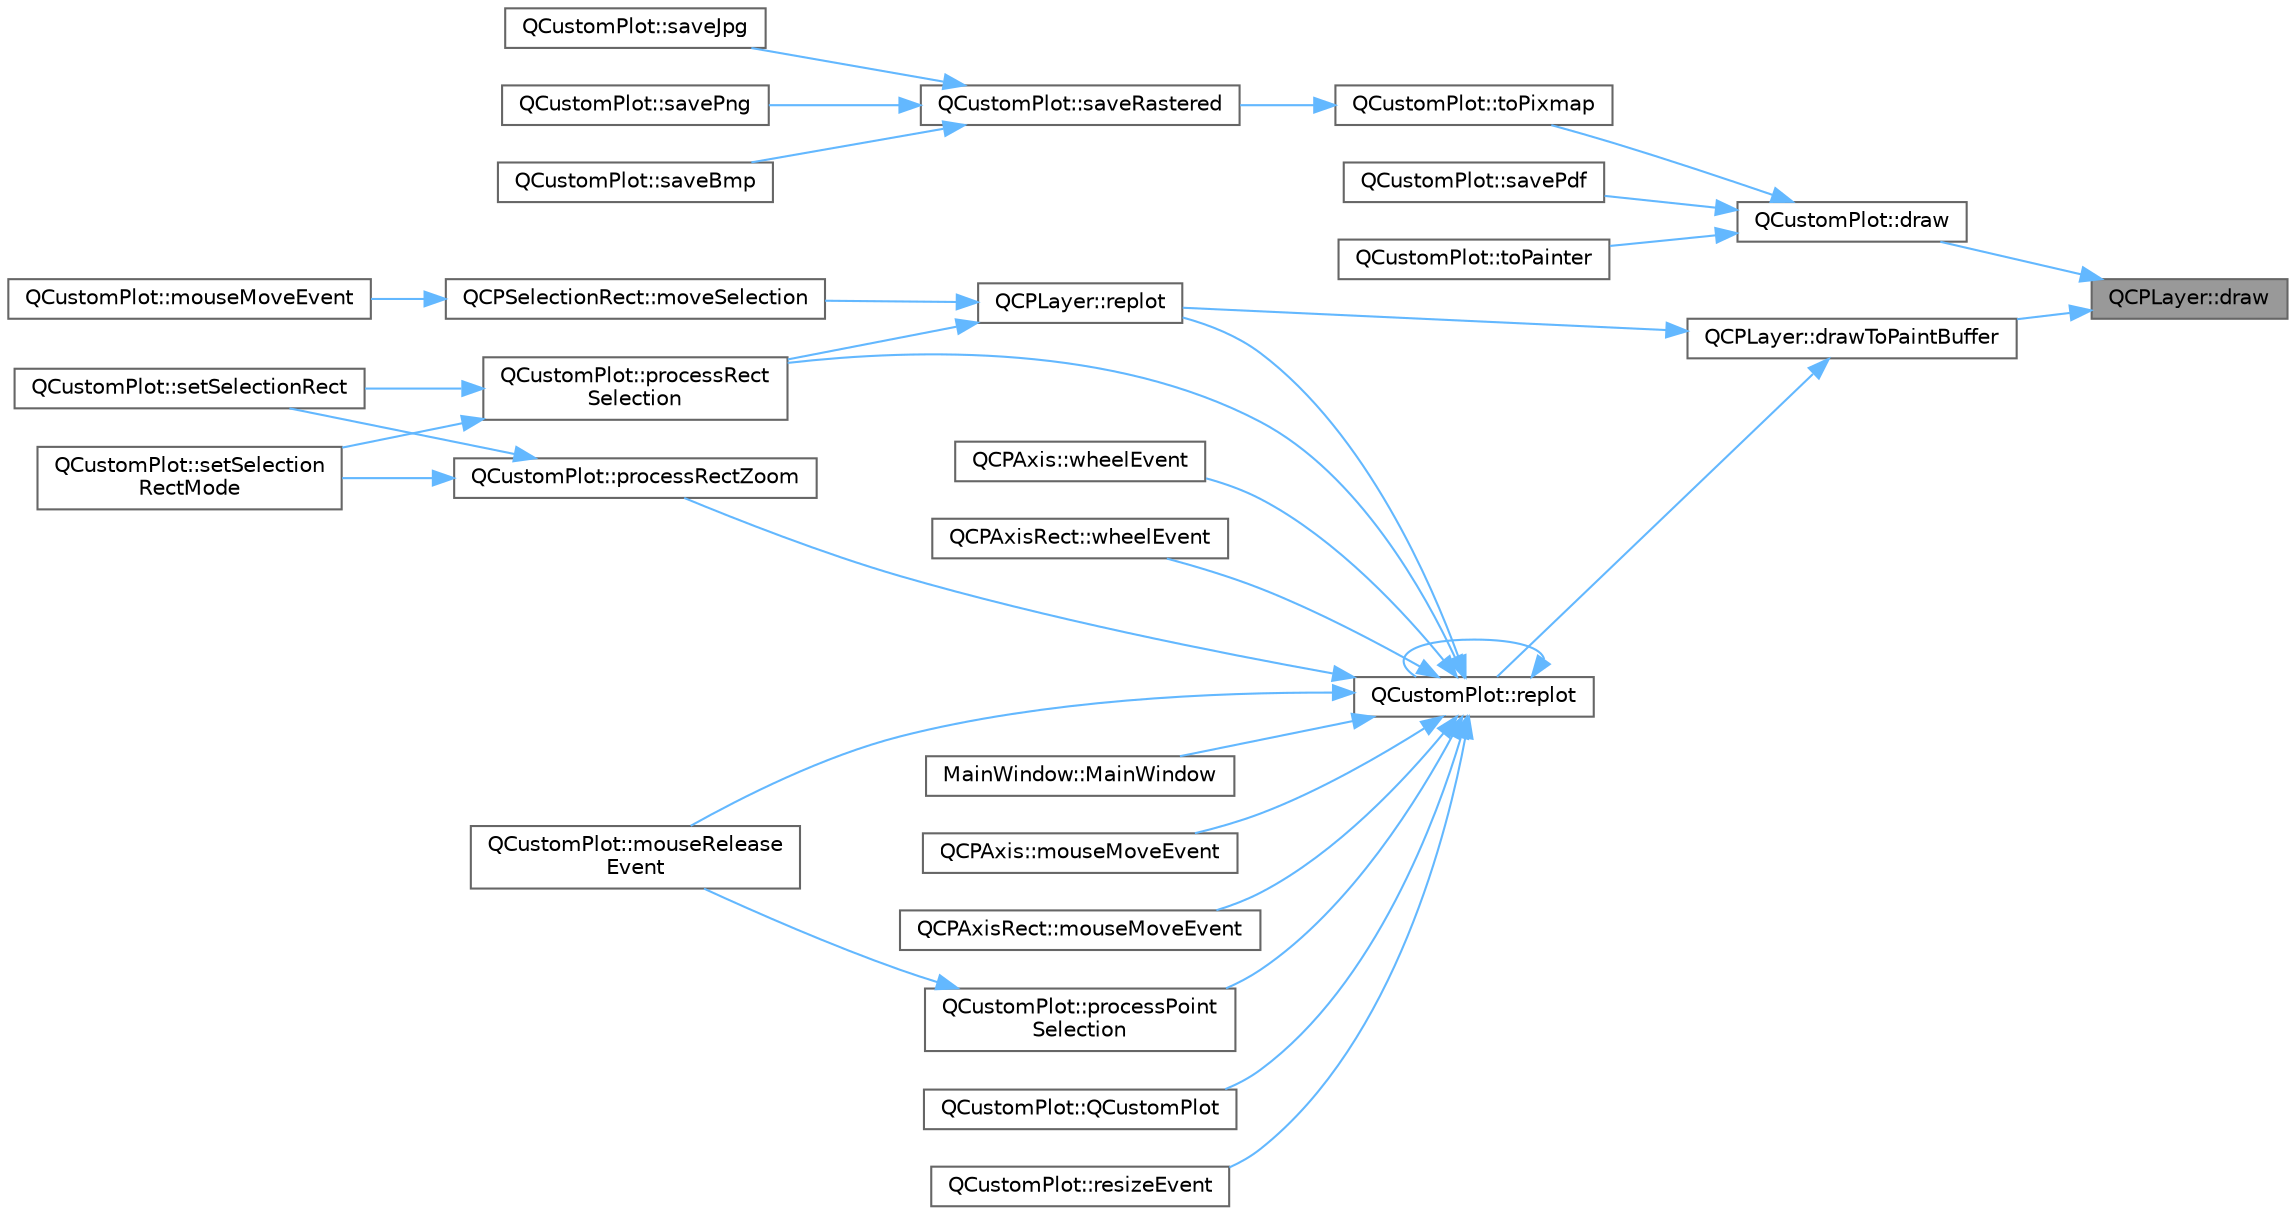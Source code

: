 digraph "QCPLayer::draw"
{
 // LATEX_PDF_SIZE
  bgcolor="transparent";
  edge [fontname=Helvetica,fontsize=10,labelfontname=Helvetica,labelfontsize=10];
  node [fontname=Helvetica,fontsize=10,shape=box,height=0.2,width=0.4];
  rankdir="RL";
  Node1 [label="QCPLayer::draw",height=0.2,width=0.4,color="gray40", fillcolor="grey60", style="filled", fontcolor="black",tooltip=" "];
  Node1 -> Node2 [dir="back",color="steelblue1",style="solid"];
  Node2 [label="QCustomPlot::draw",height=0.2,width=0.4,color="grey40", fillcolor="white", style="filled",URL="$class_q_custom_plot.html#ad7a7d878bf050f101a43008e7d8fdb52",tooltip=" "];
  Node2 -> Node3 [dir="back",color="steelblue1",style="solid"];
  Node3 [label="QCustomPlot::savePdf",height=0.2,width=0.4,color="grey40", fillcolor="white", style="filled",URL="$class_q_custom_plot.html#ad5acd34f6b39c3516887d7e54fec2412",tooltip=" "];
  Node2 -> Node4 [dir="back",color="steelblue1",style="solid"];
  Node4 [label="QCustomPlot::toPainter",height=0.2,width=0.4,color="grey40", fillcolor="white", style="filled",URL="$class_q_custom_plot.html#a1be68d5c0f1e086d6374d1340a193fb9",tooltip=" "];
  Node2 -> Node5 [dir="back",color="steelblue1",style="solid"];
  Node5 [label="QCustomPlot::toPixmap",height=0.2,width=0.4,color="grey40", fillcolor="white", style="filled",URL="$class_q_custom_plot.html#aabb974d71ce96c137dc04eb6eab844fe",tooltip=" "];
  Node5 -> Node6 [dir="back",color="steelblue1",style="solid"];
  Node6 [label="QCustomPlot::saveRastered",height=0.2,width=0.4,color="grey40", fillcolor="white", style="filled",URL="$class_q_custom_plot.html#ad7723ce2edfa270632ef42b03a444352",tooltip=" "];
  Node6 -> Node7 [dir="back",color="steelblue1",style="solid"];
  Node7 [label="QCustomPlot::saveBmp",height=0.2,width=0.4,color="grey40", fillcolor="white", style="filled",URL="$class_q_custom_plot.html#ae3a86ed0795670e50afa21759d4fa13d",tooltip=" "];
  Node6 -> Node8 [dir="back",color="steelblue1",style="solid"];
  Node8 [label="QCustomPlot::saveJpg",height=0.2,width=0.4,color="grey40", fillcolor="white", style="filled",URL="$class_q_custom_plot.html#a76f0d278e630a711fa6f48048cfd83e4",tooltip=" "];
  Node6 -> Node9 [dir="back",color="steelblue1",style="solid"];
  Node9 [label="QCustomPlot::savePng",height=0.2,width=0.4,color="grey40", fillcolor="white", style="filled",URL="$class_q_custom_plot.html#ac92cc9256d12f354b40a4be4600b5fb9",tooltip=" "];
  Node1 -> Node10 [dir="back",color="steelblue1",style="solid"];
  Node10 [label="QCPLayer::drawToPaintBuffer",height=0.2,width=0.4,color="grey40", fillcolor="white", style="filled",URL="$class_q_c_p_layer.html#a4a8e0a86f31462299e7fc8e8158dd2c6",tooltip=" "];
  Node10 -> Node11 [dir="back",color="steelblue1",style="solid"];
  Node11 [label="QCPLayer::replot",height=0.2,width=0.4,color="grey40", fillcolor="white", style="filled",URL="$class_q_c_p_layer.html#adefd53b6db02f470151c416f42e37180",tooltip=" "];
  Node11 -> Node12 [dir="back",color="steelblue1",style="solid"];
  Node12 [label="QCPSelectionRect::moveSelection",height=0.2,width=0.4,color="grey40", fillcolor="white", style="filled",URL="$class_q_c_p_selection_rect.html#a95c3f1700be2a6d7bba0fe56ece5fbb1",tooltip=" "];
  Node12 -> Node13 [dir="back",color="steelblue1",style="solid"];
  Node13 [label="QCustomPlot::mouseMoveEvent",height=0.2,width=0.4,color="grey40", fillcolor="white", style="filled",URL="$class_q_custom_plot.html#ae7abdc93b26d2ad4632c1ab75ae5b46f",tooltip=" "];
  Node11 -> Node14 [dir="back",color="steelblue1",style="solid"];
  Node14 [label="QCustomPlot::processRect\lSelection",height=0.2,width=0.4,color="grey40", fillcolor="white", style="filled",URL="$class_q_custom_plot.html#ac10849411e1d0e858ea7f29c8ade364c",tooltip=" "];
  Node14 -> Node15 [dir="back",color="steelblue1",style="solid"];
  Node15 [label="QCustomPlot::setSelectionRect",height=0.2,width=0.4,color="grey40", fillcolor="white", style="filled",URL="$class_q_custom_plot.html#a0c09f96df15faa4799ad7051bb16cf33",tooltip=" "];
  Node14 -> Node16 [dir="back",color="steelblue1",style="solid"];
  Node16 [label="QCustomPlot::setSelection\lRectMode",height=0.2,width=0.4,color="grey40", fillcolor="white", style="filled",URL="$class_q_custom_plot.html#a810ef958ebe84db661c7288b526c0deb",tooltip=" "];
  Node10 -> Node17 [dir="back",color="steelblue1",style="solid"];
  Node17 [label="QCustomPlot::replot",height=0.2,width=0.4,color="grey40", fillcolor="white", style="filled",URL="$class_q_custom_plot.html#aa4bfe7d70dbe67e81d877819b75ab9af",tooltip=" "];
  Node17 -> Node18 [dir="back",color="steelblue1",style="solid"];
  Node18 [label="MainWindow::MainWindow",height=0.2,width=0.4,color="grey40", fillcolor="white", style="filled",URL="$class_main_window.html#a8b244be8b7b7db1b08de2a2acb9409db",tooltip=" "];
  Node17 -> Node19 [dir="back",color="steelblue1",style="solid"];
  Node19 [label="QCPAxis::mouseMoveEvent",height=0.2,width=0.4,color="grey40", fillcolor="white", style="filled",URL="$class_q_c_p_axis.html#a2a89a13440eec099fc2327c2672be0cd",tooltip=" "];
  Node17 -> Node20 [dir="back",color="steelblue1",style="solid"];
  Node20 [label="QCPAxisRect::mouseMoveEvent",height=0.2,width=0.4,color="grey40", fillcolor="white", style="filled",URL="$class_q_c_p_axis_rect.html#a9cd27ad8c5cfb49aefd9dbb30def4beb",tooltip=" "];
  Node17 -> Node21 [dir="back",color="steelblue1",style="solid"];
  Node21 [label="QCustomPlot::mouseRelease\lEvent",height=0.2,width=0.4,color="grey40", fillcolor="white", style="filled",URL="$class_q_custom_plot.html#adc24846f52199e5a9bc35c387a6ce68d",tooltip=" "];
  Node17 -> Node22 [dir="back",color="steelblue1",style="solid"];
  Node22 [label="QCustomPlot::processPoint\lSelection",height=0.2,width=0.4,color="grey40", fillcolor="white", style="filled",URL="$class_q_custom_plot.html#ac13c10fff6613e3e80e13c787b010838",tooltip=" "];
  Node22 -> Node21 [dir="back",color="steelblue1",style="solid"];
  Node17 -> Node14 [dir="back",color="steelblue1",style="solid"];
  Node17 -> Node23 [dir="back",color="steelblue1",style="solid"];
  Node23 [label="QCustomPlot::processRectZoom",height=0.2,width=0.4,color="grey40", fillcolor="white", style="filled",URL="$class_q_custom_plot.html#a5508a207dcc279f316142f96d984bba3",tooltip=" "];
  Node23 -> Node15 [dir="back",color="steelblue1",style="solid"];
  Node23 -> Node16 [dir="back",color="steelblue1",style="solid"];
  Node17 -> Node24 [dir="back",color="steelblue1",style="solid"];
  Node24 [label="QCustomPlot::QCustomPlot",height=0.2,width=0.4,color="grey40", fillcolor="white", style="filled",URL="$class_q_custom_plot.html#a45b99626558651a6428b83972b0b34b8",tooltip=" "];
  Node17 -> Node11 [dir="back",color="steelblue1",style="solid"];
  Node17 -> Node17 [dir="back",color="steelblue1",style="solid"];
  Node17 -> Node25 [dir="back",color="steelblue1",style="solid"];
  Node25 [label="QCustomPlot::resizeEvent",height=0.2,width=0.4,color="grey40", fillcolor="white", style="filled",URL="$class_q_custom_plot.html#af5b69dc6a431562ecdd1d0718bcbdf70",tooltip=" "];
  Node17 -> Node26 [dir="back",color="steelblue1",style="solid"];
  Node26 [label="QCPAxis::wheelEvent",height=0.2,width=0.4,color="grey40", fillcolor="white", style="filled",URL="$class_q_c_p_axis.html#a71643d27524a843230b5ba68085b3d9b",tooltip=" "];
  Node17 -> Node27 [dir="back",color="steelblue1",style="solid"];
  Node27 [label="QCPAxisRect::wheelEvent",height=0.2,width=0.4,color="grey40", fillcolor="white", style="filled",URL="$class_q_c_p_axis_rect.html#a93eeaa0c127d6d6fe8171b2455080262",tooltip=" "];
}
